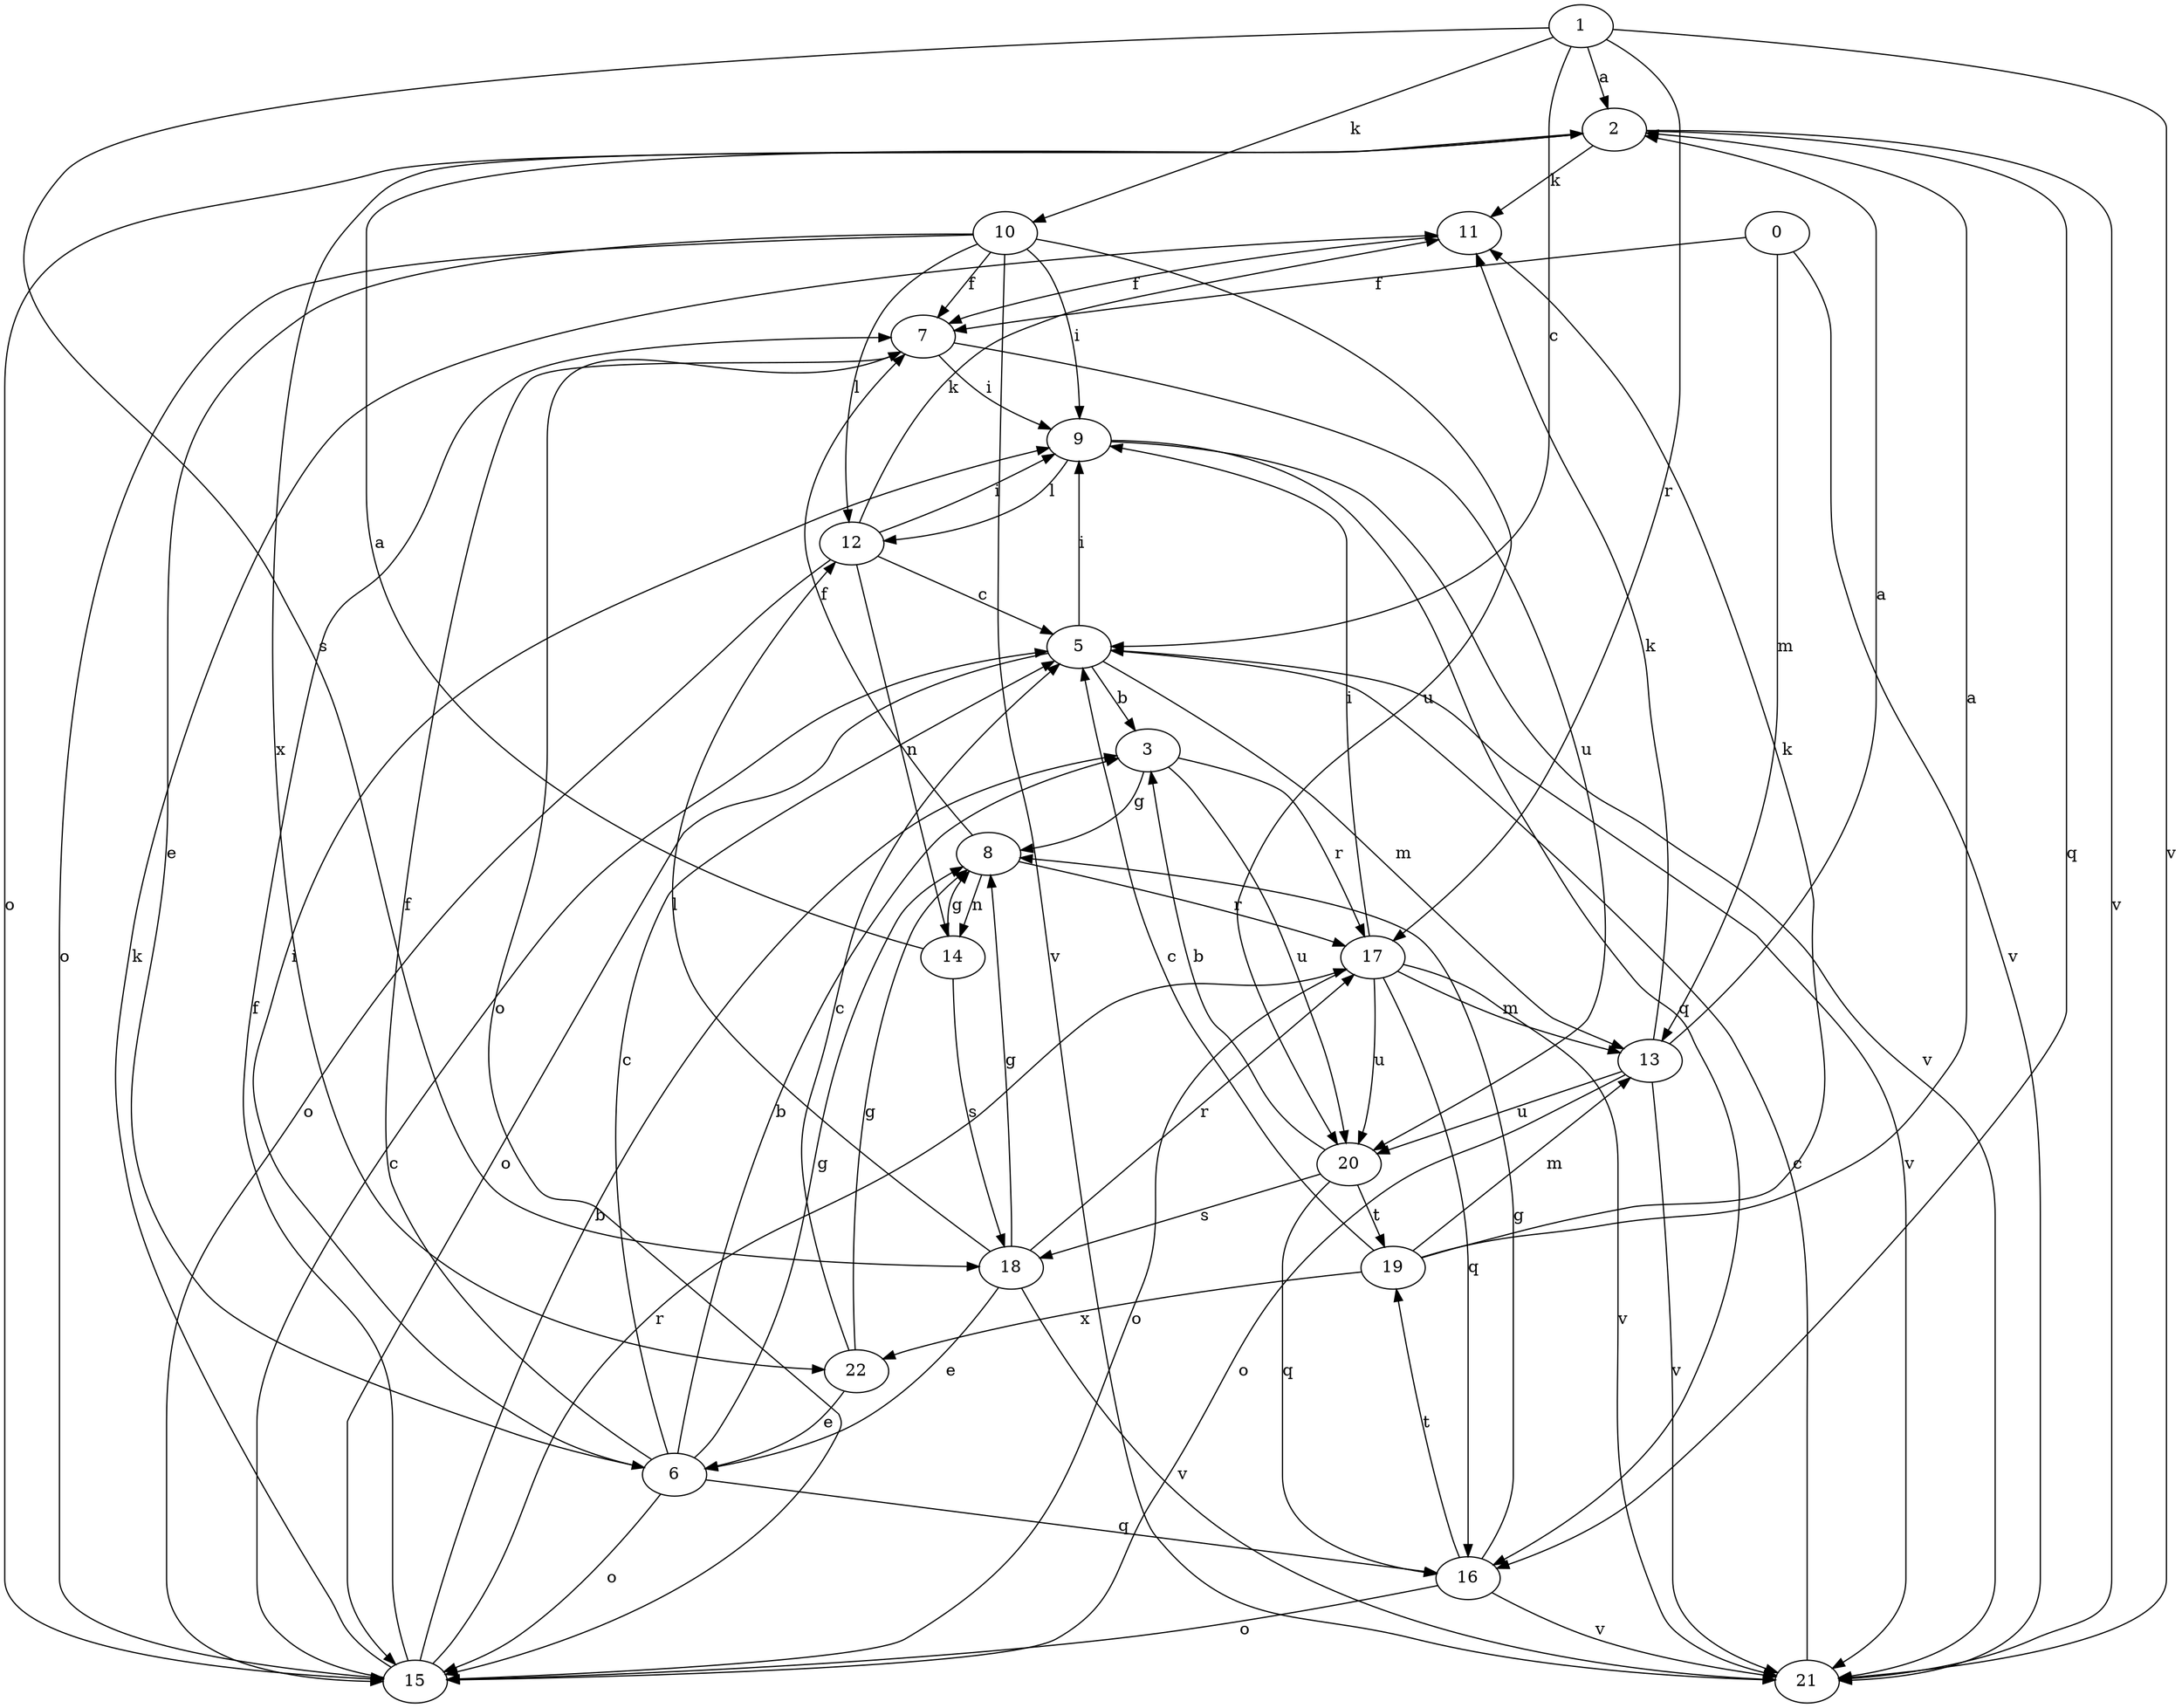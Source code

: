 strict digraph  {
2;
3;
5;
6;
7;
8;
0;
9;
10;
11;
12;
13;
14;
15;
16;
17;
18;
19;
1;
20;
21;
22;
2 -> 11  [label=k];
2 -> 15  [label=o];
2 -> 16  [label=q];
2 -> 21  [label=v];
2 -> 22  [label=x];
3 -> 8  [label=g];
3 -> 17  [label=r];
3 -> 20  [label=u];
5 -> 3  [label=b];
5 -> 9  [label=i];
5 -> 13  [label=m];
5 -> 15  [label=o];
5 -> 21  [label=v];
6 -> 3  [label=b];
6 -> 5  [label=c];
6 -> 7  [label=f];
6 -> 8  [label=g];
6 -> 9  [label=i];
6 -> 15  [label=o];
6 -> 16  [label=q];
7 -> 9  [label=i];
7 -> 15  [label=o];
7 -> 20  [label=u];
8 -> 7  [label=f];
8 -> 14  [label=n];
8 -> 17  [label=r];
0 -> 7  [label=f];
0 -> 13  [label=m];
0 -> 21  [label=v];
9 -> 12  [label=l];
9 -> 16  [label=q];
9 -> 21  [label=v];
10 -> 6  [label=e];
10 -> 7  [label=f];
10 -> 9  [label=i];
10 -> 12  [label=l];
10 -> 15  [label=o];
10 -> 20  [label=u];
10 -> 21  [label=v];
11 -> 7  [label=f];
12 -> 5  [label=c];
12 -> 9  [label=i];
12 -> 11  [label=k];
12 -> 14  [label=n];
12 -> 15  [label=o];
13 -> 2  [label=a];
13 -> 11  [label=k];
13 -> 15  [label=o];
13 -> 20  [label=u];
13 -> 21  [label=v];
14 -> 2  [label=a];
14 -> 8  [label=g];
14 -> 18  [label=s];
15 -> 3  [label=b];
15 -> 5  [label=c];
15 -> 7  [label=f];
15 -> 11  [label=k];
15 -> 17  [label=r];
16 -> 8  [label=g];
16 -> 15  [label=o];
16 -> 19  [label=t];
16 -> 21  [label=v];
17 -> 9  [label=i];
17 -> 13  [label=m];
17 -> 15  [label=o];
17 -> 16  [label=q];
17 -> 20  [label=u];
17 -> 21  [label=v];
18 -> 6  [label=e];
18 -> 8  [label=g];
18 -> 12  [label=l];
18 -> 17  [label=r];
18 -> 21  [label=v];
19 -> 2  [label=a];
19 -> 5  [label=c];
19 -> 11  [label=k];
19 -> 13  [label=m];
19 -> 22  [label=x];
1 -> 2  [label=a];
1 -> 5  [label=c];
1 -> 10  [label=k];
1 -> 17  [label=r];
1 -> 18  [label=s];
1 -> 21  [label=v];
20 -> 3  [label=b];
20 -> 16  [label=q];
20 -> 18  [label=s];
20 -> 19  [label=t];
21 -> 5  [label=c];
22 -> 5  [label=c];
22 -> 6  [label=e];
22 -> 8  [label=g];
}
